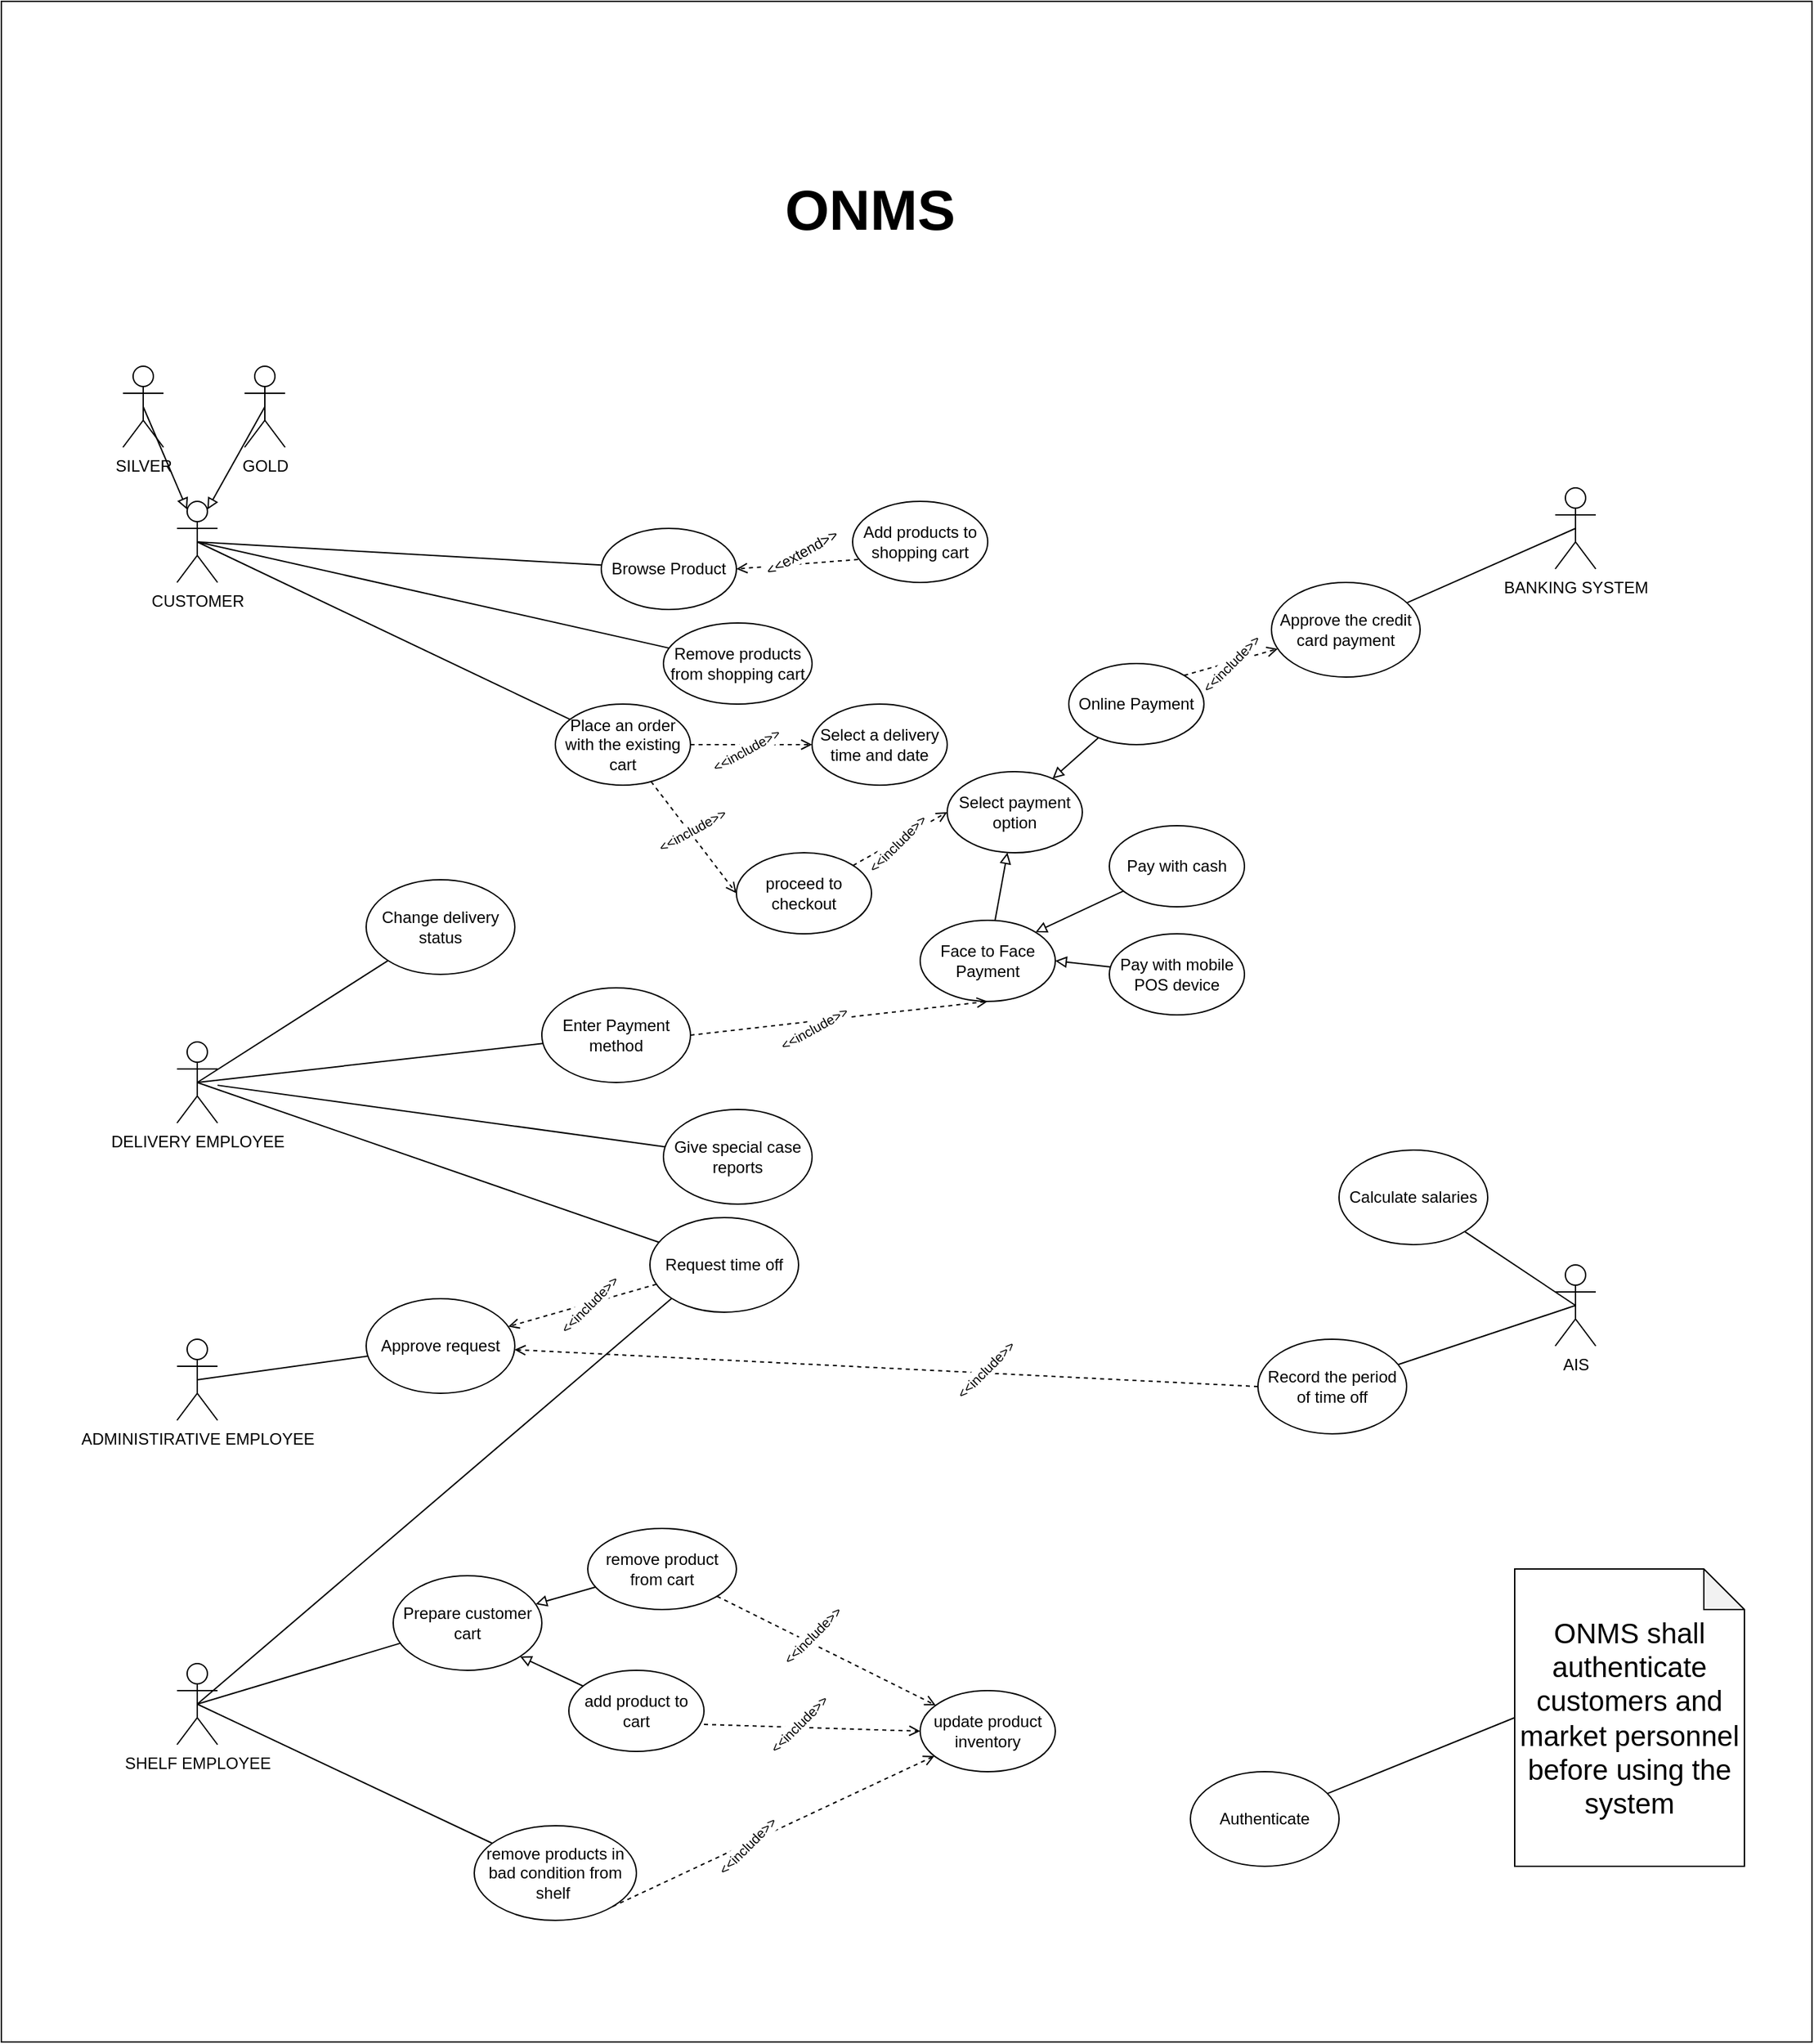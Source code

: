 <mxfile version="21.1.1" type="github">
  <diagram name="Sayfa -1" id="VlHYEeJTfce4ZR7y-VUg">
    <mxGraphModel dx="2442" dy="2175" grid="1" gridSize="10" guides="1" tooltips="1" connect="1" arrows="1" fold="1" page="1" pageScale="1" pageWidth="827" pageHeight="1169" math="0" shadow="0">
      <root>
        <mxCell id="0" />
        <mxCell id="1" parent="0" />
        <mxCell id="P8AKB918pg-EpybjRqPn-62" value="" style="rounded=0;whiteSpace=wrap;html=1;" parent="1" vertex="1">
          <mxGeometry x="-230" y="-350" width="1340" height="1510" as="geometry" />
        </mxCell>
        <mxCell id="P8AKB918pg-EpybjRqPn-3" value="&lt;div&gt;SHELF EMPLOYEE&lt;/div&gt;&lt;div&gt;&lt;br&gt;&lt;/div&gt;" style="shape=umlActor;verticalLabelPosition=bottom;verticalAlign=top;html=1;outlineConnect=0;" parent="1" vertex="1">
          <mxGeometry x="-100" y="880" width="30" height="60" as="geometry" />
        </mxCell>
        <mxCell id="P8AKB918pg-EpybjRqPn-4" value="&lt;div&gt;DELIVERY EMPLOYEE&lt;/div&gt;&lt;div&gt;&lt;br&gt;&lt;/div&gt;" style="shape=umlActor;verticalLabelPosition=bottom;verticalAlign=top;html=1;outlineConnect=0;" parent="1" vertex="1">
          <mxGeometry x="-100" y="420" width="30" height="60" as="geometry" />
        </mxCell>
        <mxCell id="P8AKB918pg-EpybjRqPn-8" value="BANKING SYSTEM" style="shape=umlActor;verticalLabelPosition=bottom;verticalAlign=top;html=1;outlineConnect=0;" parent="1" vertex="1">
          <mxGeometry x="920" y="10" width="30" height="60" as="geometry" />
        </mxCell>
        <mxCell id="P8AKB918pg-EpybjRqPn-11" value="Browse Product" style="ellipse;whiteSpace=wrap;html=1;" parent="1" vertex="1">
          <mxGeometry x="214" y="40" width="100" height="60" as="geometry" />
        </mxCell>
        <mxCell id="P8AKB918pg-EpybjRqPn-13" value="Add products to shopping cart" style="ellipse;whiteSpace=wrap;html=1;" parent="1" vertex="1">
          <mxGeometry x="400" y="20" width="100" height="60" as="geometry" />
        </mxCell>
        <mxCell id="P8AKB918pg-EpybjRqPn-15" value="Remove products from shopping cart" style="ellipse;whiteSpace=wrap;html=1;" parent="1" vertex="1">
          <mxGeometry x="260" y="110" width="110" height="60" as="geometry" />
        </mxCell>
        <mxCell id="P8AKB918pg-EpybjRqPn-19" value="" style="endArrow=none;html=1;rounded=0;exitX=0.5;exitY=0.5;exitDx=0;exitDy=0;exitPerimeter=0;" parent="1" source="P8AKB918pg-EpybjRqPn-1" target="P8AKB918pg-EpybjRqPn-11" edge="1">
          <mxGeometry width="50" height="50" relative="1" as="geometry">
            <mxPoint x="170" y="95" as="sourcePoint" />
            <mxPoint x="220" y="45" as="targetPoint" />
          </mxGeometry>
        </mxCell>
        <mxCell id="P8AKB918pg-EpybjRqPn-23" value="" style="endArrow=none;html=1;rounded=0;exitX=0.5;exitY=0.5;exitDx=0;exitDy=0;exitPerimeter=0;" parent="1" source="P8AKB918pg-EpybjRqPn-1" target="P8AKB918pg-EpybjRqPn-15" edge="1">
          <mxGeometry width="50" height="50" relative="1" as="geometry">
            <mxPoint x="160" y="210" as="sourcePoint" />
            <mxPoint x="210" y="160" as="targetPoint" />
          </mxGeometry>
        </mxCell>
        <mxCell id="P8AKB918pg-EpybjRqPn-25" value="&lt;div&gt;Place an order with the existing cart&lt;/div&gt;" style="ellipse;whiteSpace=wrap;html=1;" parent="1" vertex="1">
          <mxGeometry x="180" y="170" width="100" height="60" as="geometry" />
        </mxCell>
        <mxCell id="P8AKB918pg-EpybjRqPn-27" value="" style="endArrow=none;html=1;rounded=0;exitX=0.5;exitY=0.5;exitDx=0;exitDy=0;exitPerimeter=0;" parent="1" source="P8AKB918pg-EpybjRqPn-1" target="P8AKB918pg-EpybjRqPn-25" edge="1">
          <mxGeometry width="50" height="50" relative="1" as="geometry">
            <mxPoint x="110" y="270" as="sourcePoint" />
            <mxPoint x="160" y="220" as="targetPoint" />
          </mxGeometry>
        </mxCell>
        <mxCell id="P8AKB918pg-EpybjRqPn-29" value="Select a delivery time and date" style="ellipse;whiteSpace=wrap;html=1;" parent="1" vertex="1">
          <mxGeometry x="370" y="170" width="100" height="60" as="geometry" />
        </mxCell>
        <mxCell id="P8AKB918pg-EpybjRqPn-31" value="" style="endArrow=open;rounded=0;entryX=0;entryY=0.5;entryDx=0;entryDy=0;endFill=0;dashed=1;align=center;horizontal=1;strokeColor=default;metaEdit=0;html=1;labelBorderColor=none;" parent="1" source="P8AKB918pg-EpybjRqPn-25" target="P8AKB918pg-EpybjRqPn-29" edge="1">
          <mxGeometry width="50" height="50" relative="1" as="geometry">
            <mxPoint x="260" y="270" as="sourcePoint" />
            <mxPoint x="310" y="220" as="targetPoint" />
          </mxGeometry>
        </mxCell>
        <mxCell id="P8AKB918pg-EpybjRqPn-34" value="&lt;font style=&quot;font-size: 10px;&quot;&gt;&amp;lt;&amp;lt;include&amp;gt;&amp;gt;&lt;/font&gt;" style="edgeLabel;html=1;align=center;verticalAlign=middle;resizable=0;points=[];rotation=-29;" parent="P8AKB918pg-EpybjRqPn-31" vertex="1" connectable="0">
          <mxGeometry x="-0.234" relative="1" as="geometry">
            <mxPoint x="6" y="4" as="offset" />
          </mxGeometry>
        </mxCell>
        <mxCell id="P8AKB918pg-EpybjRqPn-37" value="proceed to checkout" style="ellipse;whiteSpace=wrap;html=1;" parent="1" vertex="1">
          <mxGeometry x="314" y="280" width="100" height="60" as="geometry" />
        </mxCell>
        <mxCell id="P8AKB918pg-EpybjRqPn-38" value="" style="endArrow=open;rounded=0;entryX=0;entryY=0.5;entryDx=0;entryDy=0;endFill=0;dashed=1;align=center;horizontal=1;strokeColor=default;metaEdit=0;html=1;labelBorderColor=none;" parent="1" source="P8AKB918pg-EpybjRqPn-25" target="P8AKB918pg-EpybjRqPn-37" edge="1">
          <mxGeometry width="50" height="50" relative="1" as="geometry">
            <mxPoint x="220" y="293" as="sourcePoint" />
            <mxPoint x="270" y="280" as="targetPoint" />
          </mxGeometry>
        </mxCell>
        <mxCell id="P8AKB918pg-EpybjRqPn-39" value="&lt;font style=&quot;font-size: 10px;&quot;&gt;&amp;lt;&amp;lt;include&amp;gt;&amp;gt;&lt;/font&gt;" style="edgeLabel;html=1;align=center;verticalAlign=middle;resizable=0;points=[];rotation=-29;" parent="P8AKB918pg-EpybjRqPn-38" vertex="1" connectable="0">
          <mxGeometry x="-0.234" relative="1" as="geometry">
            <mxPoint x="6" y="4" as="offset" />
          </mxGeometry>
        </mxCell>
        <mxCell id="P8AKB918pg-EpybjRqPn-41" value="" style="endArrow=open;rounded=0;entryX=1;entryY=0.5;entryDx=0;entryDy=0;endFill=0;dashed=1;align=center;horizontal=1;strokeColor=default;metaEdit=0;html=1;labelBorderColor=none;exitX=0.04;exitY=0.717;exitDx=0;exitDy=0;exitPerimeter=0;" parent="1" source="P8AKB918pg-EpybjRqPn-13" target="P8AKB918pg-EpybjRqPn-11" edge="1">
          <mxGeometry width="50" height="50" relative="1" as="geometry">
            <mxPoint x="360" y="90" as="sourcePoint" />
            <mxPoint x="450" y="90" as="targetPoint" />
          </mxGeometry>
        </mxCell>
        <mxCell id="P8AKB918pg-EpybjRqPn-42" value="&amp;lt;&amp;lt;extend&amp;gt;&amp;gt;" style="edgeLabel;html=1;align=center;verticalAlign=middle;resizable=0;points=[];rotation=-29;" parent="P8AKB918pg-EpybjRqPn-41" vertex="1" connectable="0">
          <mxGeometry x="-0.234" relative="1" as="geometry">
            <mxPoint x="-8" y="-8" as="offset" />
          </mxGeometry>
        </mxCell>
        <mxCell id="P8AKB918pg-EpybjRqPn-44" value="Select payment option" style="ellipse;whiteSpace=wrap;html=1;" parent="1" vertex="1">
          <mxGeometry x="470" y="220" width="100" height="60" as="geometry" />
        </mxCell>
        <mxCell id="P8AKB918pg-EpybjRqPn-45" value="" style="endArrow=open;rounded=0;entryX=0;entryY=0.5;entryDx=0;entryDy=0;endFill=0;dashed=1;align=center;horizontal=1;strokeColor=default;metaEdit=0;html=1;labelBorderColor=none;" parent="1" source="P8AKB918pg-EpybjRqPn-37" target="P8AKB918pg-EpybjRqPn-44" edge="1">
          <mxGeometry width="50" height="50" relative="1" as="geometry">
            <mxPoint x="450" y="350" as="sourcePoint" />
            <mxPoint x="444" y="330" as="targetPoint" />
          </mxGeometry>
        </mxCell>
        <mxCell id="P8AKB918pg-EpybjRqPn-46" value="&lt;font style=&quot;font-size: 10px;&quot;&gt;&amp;lt;&amp;lt;include&amp;gt;&amp;gt;&lt;/font&gt;" style="edgeLabel;html=1;align=center;verticalAlign=middle;resizable=0;points=[];rotation=-45;" parent="P8AKB918pg-EpybjRqPn-45" vertex="1" connectable="0">
          <mxGeometry x="-0.234" relative="1" as="geometry">
            <mxPoint x="6" y="-1" as="offset" />
          </mxGeometry>
        </mxCell>
        <mxCell id="P8AKB918pg-EpybjRqPn-47" value="Online Payment" style="ellipse;whiteSpace=wrap;html=1;" parent="1" vertex="1">
          <mxGeometry x="560" y="140" width="100" height="60" as="geometry" />
        </mxCell>
        <mxCell id="P8AKB918pg-EpybjRqPn-48" value="" style="endArrow=block;html=1;rounded=0;endFill=0;" parent="1" source="P8AKB918pg-EpybjRqPn-47" target="P8AKB918pg-EpybjRqPn-44" edge="1">
          <mxGeometry width="50" height="50" relative="1" as="geometry">
            <mxPoint x="410" y="340" as="sourcePoint" />
            <mxPoint x="460" y="290" as="targetPoint" />
          </mxGeometry>
        </mxCell>
        <mxCell id="P8AKB918pg-EpybjRqPn-49" value="Face to Face Payment" style="ellipse;whiteSpace=wrap;html=1;" parent="1" vertex="1">
          <mxGeometry x="450" y="330" width="100" height="60" as="geometry" />
        </mxCell>
        <mxCell id="P8AKB918pg-EpybjRqPn-50" value="" style="endArrow=block;html=1;rounded=0;endFill=0;" parent="1" source="P8AKB918pg-EpybjRqPn-49" target="P8AKB918pg-EpybjRqPn-44" edge="1">
          <mxGeometry width="50" height="50" relative="1" as="geometry">
            <mxPoint x="553.74" y="160" as="sourcePoint" />
            <mxPoint x="550.003" y="191.969" as="targetPoint" />
          </mxGeometry>
        </mxCell>
        <mxCell id="P8AKB918pg-EpybjRqPn-53" value="Pay with mobile POS device" style="ellipse;whiteSpace=wrap;html=1;" parent="1" vertex="1">
          <mxGeometry x="590" y="340" width="100" height="60" as="geometry" />
        </mxCell>
        <mxCell id="P8AKB918pg-EpybjRqPn-54" value="" style="endArrow=block;html=1;rounded=0;endFill=0;entryX=1;entryY=0.5;entryDx=0;entryDy=0;" parent="1" source="P8AKB918pg-EpybjRqPn-53" target="P8AKB918pg-EpybjRqPn-49" edge="1">
          <mxGeometry width="50" height="50" relative="1" as="geometry">
            <mxPoint x="563.74" y="170" as="sourcePoint" />
            <mxPoint x="530" y="290" as="targetPoint" />
          </mxGeometry>
        </mxCell>
        <mxCell id="P8AKB918pg-EpybjRqPn-55" value="Pay with cash" style="ellipse;whiteSpace=wrap;html=1;" parent="1" vertex="1">
          <mxGeometry x="590" y="260" width="100" height="60" as="geometry" />
        </mxCell>
        <mxCell id="P8AKB918pg-EpybjRqPn-56" value="" style="endArrow=block;html=1;rounded=0;endFill=0;entryX=1;entryY=0;entryDx=0;entryDy=0;" parent="1" source="P8AKB918pg-EpybjRqPn-55" target="P8AKB918pg-EpybjRqPn-49" edge="1">
          <mxGeometry width="50" height="50" relative="1" as="geometry">
            <mxPoint x="573.74" y="180" as="sourcePoint" />
            <mxPoint x="540" y="300" as="targetPoint" />
          </mxGeometry>
        </mxCell>
        <mxCell id="P8AKB918pg-EpybjRqPn-61" value="AIS" style="shape=umlActor;verticalLabelPosition=bottom;verticalAlign=top;html=1;outlineConnect=0;" parent="1" vertex="1">
          <mxGeometry x="920" y="585" width="30" height="60" as="geometry" />
        </mxCell>
        <mxCell id="P8AKB918pg-EpybjRqPn-67" value="&lt;font style=&quot;font-size: 42px;&quot;&gt;&lt;b&gt;ONMS&lt;/b&gt;&lt;/font&gt;" style="text;html=1;strokeColor=none;fillColor=none;align=center;verticalAlign=middle;whiteSpace=wrap;rounded=0;" parent="1" vertex="1">
          <mxGeometry x="300" y="-220" width="226" height="50" as="geometry" />
        </mxCell>
        <mxCell id="P8AKB918pg-EpybjRqPn-69" value="Prepare customer cart" style="ellipse;whiteSpace=wrap;html=1;" parent="1" vertex="1">
          <mxGeometry x="60" y="815" width="110" height="70" as="geometry" />
        </mxCell>
        <mxCell id="P8AKB918pg-EpybjRqPn-70" value="" style="endArrow=none;html=1;rounded=0;exitX=0.5;exitY=0.5;exitDx=0;exitDy=0;exitPerimeter=0;" parent="1" source="P8AKB918pg-EpybjRqPn-3" target="P8AKB918pg-EpybjRqPn-69" edge="1">
          <mxGeometry width="50" height="50" relative="1" as="geometry">
            <mxPoint x="89" y="630" as="sourcePoint" />
            <mxPoint x="194" y="780" as="targetPoint" />
          </mxGeometry>
        </mxCell>
        <mxCell id="P8AKB918pg-EpybjRqPn-71" value="remove product from cart" style="ellipse;whiteSpace=wrap;html=1;" parent="1" vertex="1">
          <mxGeometry x="204" y="780" width="110" height="60" as="geometry" />
        </mxCell>
        <mxCell id="P8AKB918pg-EpybjRqPn-72" value="" style="endArrow=block;html=1;rounded=0;endFill=0;" parent="1" source="P8AKB918pg-EpybjRqPn-71" target="P8AKB918pg-EpybjRqPn-69" edge="1">
          <mxGeometry width="50" height="50" relative="1" as="geometry">
            <mxPoint x="363.74" y="430" as="sourcePoint" />
            <mxPoint x="230.0" y="625" as="targetPoint" />
          </mxGeometry>
        </mxCell>
        <mxCell id="P8AKB918pg-EpybjRqPn-74" value="add product  to cart" style="ellipse;whiteSpace=wrap;html=1;" parent="1" vertex="1">
          <mxGeometry x="190" y="885" width="100" height="60" as="geometry" />
        </mxCell>
        <mxCell id="P8AKB918pg-EpybjRqPn-75" value="" style="endArrow=block;html=1;rounded=0;endFill=0;entryX=1;entryY=1;entryDx=0;entryDy=0;" parent="1" source="P8AKB918pg-EpybjRqPn-74" target="P8AKB918pg-EpybjRqPn-69" edge="1">
          <mxGeometry width="50" height="50" relative="1" as="geometry">
            <mxPoint x="347.46" y="540" as="sourcePoint" />
            <mxPoint x="220.002" y="719.182" as="targetPoint" />
          </mxGeometry>
        </mxCell>
        <mxCell id="P8AKB918pg-EpybjRqPn-82" value="update product inventory " style="ellipse;whiteSpace=wrap;html=1;" parent="1" vertex="1">
          <mxGeometry x="450" y="900" width="100" height="60" as="geometry" />
        </mxCell>
        <mxCell id="P8AKB918pg-EpybjRqPn-83" value="" style="endArrow=open;rounded=0;entryX=0;entryY=0.5;entryDx=0;entryDy=0;endFill=0;dashed=1;align=center;horizontal=1;strokeColor=default;metaEdit=0;html=1;labelBorderColor=none;exitX=1;exitY=0.667;exitDx=0;exitDy=0;exitPerimeter=0;" parent="1" source="P8AKB918pg-EpybjRqPn-74" target="P8AKB918pg-EpybjRqPn-82" edge="1">
          <mxGeometry width="50" height="50" relative="1" as="geometry">
            <mxPoint x="332.5" y="700" as="sourcePoint" />
            <mxPoint x="351.5" y="753" as="targetPoint" />
          </mxGeometry>
        </mxCell>
        <mxCell id="P8AKB918pg-EpybjRqPn-84" value="&lt;font style=&quot;font-size: 10px;&quot;&gt;&amp;lt;&amp;lt;include&amp;gt;&amp;gt;&lt;/font&gt;" style="edgeLabel;html=1;align=center;verticalAlign=middle;resizable=0;points=[];rotation=-45;" parent="P8AKB918pg-EpybjRqPn-83" vertex="1" connectable="0">
          <mxGeometry x="-0.234" relative="1" as="geometry">
            <mxPoint x="8" y="-2" as="offset" />
          </mxGeometry>
        </mxCell>
        <mxCell id="P8AKB918pg-EpybjRqPn-87" value="" style="endArrow=open;rounded=0;endFill=0;dashed=1;align=center;horizontal=1;strokeColor=default;metaEdit=0;html=1;labelBorderColor=none;" parent="1" source="P8AKB918pg-EpybjRqPn-71" target="P8AKB918pg-EpybjRqPn-82" edge="1">
          <mxGeometry width="50" height="50" relative="1" as="geometry">
            <mxPoint x="320" y="730" as="sourcePoint" />
            <mxPoint x="390" y="650" as="targetPoint" />
          </mxGeometry>
        </mxCell>
        <mxCell id="P8AKB918pg-EpybjRqPn-88" value="&lt;font style=&quot;font-size: 10px;&quot;&gt;&amp;lt;&amp;lt;include&amp;gt;&amp;gt;&lt;/font&gt;" style="edgeLabel;html=1;align=center;verticalAlign=middle;resizable=0;points=[];rotation=-45;" parent="P8AKB918pg-EpybjRqPn-87" vertex="1" connectable="0">
          <mxGeometry x="-0.234" relative="1" as="geometry">
            <mxPoint x="8" y="-2" as="offset" />
          </mxGeometry>
        </mxCell>
        <mxCell id="P8AKB918pg-EpybjRqPn-89" value="remove products in bad condition from shelf&amp;nbsp; " style="ellipse;whiteSpace=wrap;html=1;" parent="1" vertex="1">
          <mxGeometry x="120" y="1000" width="120" height="70" as="geometry" />
        </mxCell>
        <mxCell id="P8AKB918pg-EpybjRqPn-90" value="" style="endArrow=none;html=1;rounded=0;exitX=0.5;exitY=0.5;exitDx=0;exitDy=0;exitPerimeter=0;" parent="1" source="P8AKB918pg-EpybjRqPn-3" target="P8AKB918pg-EpybjRqPn-89" edge="1">
          <mxGeometry width="50" height="50" relative="1" as="geometry">
            <mxPoint x="25" y="700" as="sourcePoint" />
            <mxPoint x="360" y="760" as="targetPoint" />
          </mxGeometry>
        </mxCell>
        <mxCell id="P8AKB918pg-EpybjRqPn-91" value="" style="endArrow=open;rounded=0;endFill=0;dashed=1;align=center;horizontal=1;strokeColor=default;metaEdit=0;html=1;labelBorderColor=none;exitX=1;exitY=1;exitDx=0;exitDy=0;" parent="1" source="P8AKB918pg-EpybjRqPn-89" target="P8AKB918pg-EpybjRqPn-82" edge="1">
          <mxGeometry width="50" height="50" relative="1" as="geometry">
            <mxPoint x="414" y="600" as="sourcePoint" />
            <mxPoint x="471" y="629" as="targetPoint" />
          </mxGeometry>
        </mxCell>
        <mxCell id="P8AKB918pg-EpybjRqPn-92" value="&lt;font style=&quot;font-size: 10px;&quot;&gt;&amp;lt;&amp;lt;include&amp;gt;&amp;gt;&lt;/font&gt;" style="edgeLabel;html=1;align=center;verticalAlign=middle;resizable=0;points=[];rotation=-45;" parent="P8AKB918pg-EpybjRqPn-91" vertex="1" connectable="0">
          <mxGeometry x="-0.234" relative="1" as="geometry">
            <mxPoint x="8" y="-2" as="offset" />
          </mxGeometry>
        </mxCell>
        <mxCell id="vxGiILUZpj_sUYO8Ghyd-1" value="Change delivery status" style="ellipse;whiteSpace=wrap;html=1;" vertex="1" parent="1">
          <mxGeometry x="40" y="300" width="110" height="70" as="geometry" />
        </mxCell>
        <mxCell id="vxGiILUZpj_sUYO8Ghyd-2" value="" style="endArrow=none;html=1;rounded=0;exitX=0.5;exitY=0.5;exitDx=0;exitDy=0;exitPerimeter=0;" edge="1" parent="1" target="vxGiILUZpj_sUYO8Ghyd-1" source="P8AKB918pg-EpybjRqPn-4">
          <mxGeometry width="50" height="50" relative="1" as="geometry">
            <mxPoint x="79" y="450" as="sourcePoint" />
            <mxPoint x="258" y="500" as="targetPoint" />
          </mxGeometry>
        </mxCell>
        <mxCell id="vxGiILUZpj_sUYO8Ghyd-3" value="Enter Payment method" style="ellipse;whiteSpace=wrap;html=1;" vertex="1" parent="1">
          <mxGeometry x="170" y="380" width="110" height="70" as="geometry" />
        </mxCell>
        <mxCell id="vxGiILUZpj_sUYO8Ghyd-4" value="" style="endArrow=none;html=1;rounded=0;exitX=0.5;exitY=0.5;exitDx=0;exitDy=0;exitPerimeter=0;" edge="1" parent="1" target="vxGiILUZpj_sUYO8Ghyd-3" source="P8AKB918pg-EpybjRqPn-4">
          <mxGeometry width="50" height="50" relative="1" as="geometry">
            <mxPoint x="-70" y="470" as="sourcePoint" />
            <mxPoint x="274" y="520" as="targetPoint" />
          </mxGeometry>
        </mxCell>
        <mxCell id="vxGiILUZpj_sUYO8Ghyd-7" value="" style="endArrow=open;rounded=0;entryX=0.5;entryY=1;entryDx=0;entryDy=0;endFill=0;dashed=1;align=center;horizontal=1;strokeColor=default;metaEdit=0;html=1;labelBorderColor=none;exitX=1;exitY=0.5;exitDx=0;exitDy=0;" edge="1" parent="1" source="vxGiILUZpj_sUYO8Ghyd-3" target="P8AKB918pg-EpybjRqPn-49">
          <mxGeometry width="50" height="50" relative="1" as="geometry">
            <mxPoint x="360" y="440" as="sourcePoint" />
            <mxPoint x="423" y="523" as="targetPoint" />
          </mxGeometry>
        </mxCell>
        <mxCell id="vxGiILUZpj_sUYO8Ghyd-8" value="&lt;font style=&quot;font-size: 10px;&quot;&gt;&amp;lt;&amp;lt;include&amp;gt;&amp;gt;&lt;/font&gt;" style="edgeLabel;html=1;align=center;verticalAlign=middle;resizable=0;points=[];rotation=-29;" vertex="1" connectable="0" parent="vxGiILUZpj_sUYO8Ghyd-7">
          <mxGeometry x="-0.234" relative="1" as="geometry">
            <mxPoint x="6" y="4" as="offset" />
          </mxGeometry>
        </mxCell>
        <mxCell id="vxGiILUZpj_sUYO8Ghyd-12" value="Give special case reports" style="ellipse;whiteSpace=wrap;html=1;" vertex="1" parent="1">
          <mxGeometry x="260" y="470" width="110" height="70" as="geometry" />
        </mxCell>
        <mxCell id="vxGiILUZpj_sUYO8Ghyd-13" value="" style="endArrow=none;html=1;rounded=0;" edge="1" parent="1" target="vxGiILUZpj_sUYO8Ghyd-12" source="P8AKB918pg-EpybjRqPn-4">
          <mxGeometry width="50" height="50" relative="1" as="geometry">
            <mxPoint x="62.5" y="453.003" as="sourcePoint" />
            <mxPoint x="371.5" y="430" as="targetPoint" />
          </mxGeometry>
        </mxCell>
        <mxCell id="vxGiILUZpj_sUYO8Ghyd-14" value="Approve the credit card payment" style="ellipse;whiteSpace=wrap;html=1;" vertex="1" parent="1">
          <mxGeometry x="710" y="80" width="110" height="70" as="geometry" />
        </mxCell>
        <mxCell id="vxGiILUZpj_sUYO8Ghyd-15" value="" style="endArrow=none;html=1;rounded=0;exitX=0.5;exitY=0.5;exitDx=0;exitDy=0;exitPerimeter=0;" edge="1" parent="1" target="vxGiILUZpj_sUYO8Ghyd-14" source="P8AKB918pg-EpybjRqPn-8">
          <mxGeometry width="50" height="50" relative="1" as="geometry">
            <mxPoint x="990" y="80.789" as="sourcePoint" />
            <mxPoint x="814" y="30" as="targetPoint" />
          </mxGeometry>
        </mxCell>
        <mxCell id="vxGiILUZpj_sUYO8Ghyd-16" value="" style="endArrow=open;rounded=0;endFill=0;dashed=1;align=center;horizontal=1;strokeColor=default;metaEdit=0;html=1;labelBorderColor=none;exitX=1;exitY=0;exitDx=0;exitDy=0;" edge="1" parent="1" source="P8AKB918pg-EpybjRqPn-47" target="vxGiILUZpj_sUYO8Ghyd-14">
          <mxGeometry width="50" height="50" relative="1" as="geometry">
            <mxPoint x="650" y="134.5" as="sourcePoint" />
            <mxPoint x="720" y="95.5" as="targetPoint" />
          </mxGeometry>
        </mxCell>
        <mxCell id="vxGiILUZpj_sUYO8Ghyd-17" value="&lt;font style=&quot;font-size: 10px;&quot;&gt;&amp;lt;&amp;lt;include&amp;gt;&amp;gt;&lt;/font&gt;" style="edgeLabel;html=1;align=center;verticalAlign=middle;resizable=0;points=[];rotation=-45;" vertex="1" connectable="0" parent="vxGiILUZpj_sUYO8Ghyd-16">
          <mxGeometry x="-0.234" relative="1" as="geometry">
            <mxPoint x="8" y="-1" as="offset" />
          </mxGeometry>
        </mxCell>
        <mxCell id="vxGiILUZpj_sUYO8Ghyd-36" value="Calculate salaries" style="ellipse;whiteSpace=wrap;html=1;" vertex="1" parent="1">
          <mxGeometry x="760" y="500" width="110" height="70" as="geometry" />
        </mxCell>
        <mxCell id="vxGiILUZpj_sUYO8Ghyd-37" value="" style="endArrow=none;html=1;rounded=0;exitX=0.5;exitY=0.5;exitDx=0;exitDy=0;exitPerimeter=0;" edge="1" parent="1" target="vxGiILUZpj_sUYO8Ghyd-36" source="P8AKB918pg-EpybjRqPn-61">
          <mxGeometry width="50" height="50" relative="1" as="geometry">
            <mxPoint x="540" y="660" as="sourcePoint" />
            <mxPoint x="749" y="550" as="targetPoint" />
          </mxGeometry>
        </mxCell>
        <mxCell id="vxGiILUZpj_sUYO8Ghyd-38" value="Request time off" style="ellipse;whiteSpace=wrap;html=1;" vertex="1" parent="1">
          <mxGeometry x="250" y="550" width="110" height="70" as="geometry" />
        </mxCell>
        <mxCell id="vxGiILUZpj_sUYO8Ghyd-39" value="" style="endArrow=none;html=1;rounded=0;exitX=0.5;exitY=0.5;exitDx=0;exitDy=0;exitPerimeter=0;" edge="1" parent="1" target="vxGiILUZpj_sUYO8Ghyd-38" source="P8AKB918pg-EpybjRqPn-4">
          <mxGeometry width="50" height="50" relative="1" as="geometry">
            <mxPoint x="150" y="550" as="sourcePoint" />
            <mxPoint x="491.5" y="527" as="targetPoint" />
          </mxGeometry>
        </mxCell>
        <mxCell id="vxGiILUZpj_sUYO8Ghyd-40" value="" style="endArrow=none;html=1;rounded=0;exitX=0;exitY=1;exitDx=0;exitDy=0;entryX=0.5;entryY=0.5;entryDx=0;entryDy=0;entryPerimeter=0;" edge="1" parent="1" source="vxGiILUZpj_sUYO8Ghyd-38" target="P8AKB918pg-EpybjRqPn-3">
          <mxGeometry width="50" height="50" relative="1" as="geometry">
            <mxPoint x="30" y="805" as="sourcePoint" />
            <mxPoint x="-190" y="830" as="targetPoint" />
          </mxGeometry>
        </mxCell>
        <mxCell id="vxGiILUZpj_sUYO8Ghyd-49" value="Record the period of time off" style="ellipse;whiteSpace=wrap;html=1;" vertex="1" parent="1">
          <mxGeometry x="700" y="640" width="110" height="70" as="geometry" />
        </mxCell>
        <mxCell id="vxGiILUZpj_sUYO8Ghyd-50" value="" style="endArrow=none;html=1;rounded=0;exitX=0.5;exitY=0.5;exitDx=0;exitDy=0;exitPerimeter=0;" edge="1" parent="1" target="vxGiILUZpj_sUYO8Ghyd-49" source="P8AKB918pg-EpybjRqPn-61">
          <mxGeometry width="50" height="50" relative="1" as="geometry">
            <mxPoint x="875" y="755" as="sourcePoint" />
            <mxPoint x="689" y="690" as="targetPoint" />
          </mxGeometry>
        </mxCell>
        <mxCell id="vxGiILUZpj_sUYO8Ghyd-52" value="&lt;div&gt;ADMINISTIRATIVE EMPLOYEE&lt;/div&gt;&lt;div&gt;&lt;br&gt;&lt;/div&gt;" style="shape=umlActor;verticalLabelPosition=bottom;verticalAlign=top;html=1;outlineConnect=0;" vertex="1" parent="1">
          <mxGeometry x="-100" y="640" width="30" height="60" as="geometry" />
        </mxCell>
        <mxCell id="vxGiILUZpj_sUYO8Ghyd-53" value="Approve request" style="ellipse;whiteSpace=wrap;html=1;" vertex="1" parent="1">
          <mxGeometry x="40" y="610" width="110" height="70" as="geometry" />
        </mxCell>
        <mxCell id="vxGiILUZpj_sUYO8Ghyd-54" value="" style="endArrow=none;html=1;rounded=0;exitX=0.5;exitY=0.5;exitDx=0;exitDy=0;exitPerimeter=0;" edge="1" parent="1" source="vxGiILUZpj_sUYO8Ghyd-52" target="vxGiILUZpj_sUYO8Ghyd-53">
          <mxGeometry width="50" height="50" relative="1" as="geometry">
            <mxPoint x="-39" y="635.0" as="sourcePoint" />
            <mxPoint x="311.5" y="522" as="targetPoint" />
          </mxGeometry>
        </mxCell>
        <mxCell id="vxGiILUZpj_sUYO8Ghyd-55" value="" style="endArrow=open;rounded=0;endFill=0;dashed=1;align=center;horizontal=1;strokeColor=default;metaEdit=0;html=1;labelBorderColor=none;" edge="1" parent="1" target="vxGiILUZpj_sUYO8Ghyd-53" source="vxGiILUZpj_sUYO8Ghyd-38">
          <mxGeometry width="50" height="50" relative="1" as="geometry">
            <mxPoint x="150" y="550" as="sourcePoint" />
            <mxPoint x="159.998" y="642.626" as="targetPoint" />
          </mxGeometry>
        </mxCell>
        <mxCell id="vxGiILUZpj_sUYO8Ghyd-56" value="&lt;font style=&quot;font-size: 10px;&quot;&gt;&amp;lt;&amp;lt;include&amp;gt;&amp;gt;&lt;/font&gt;" style="edgeLabel;html=1;align=center;verticalAlign=middle;resizable=0;points=[];rotation=-45;" vertex="1" connectable="0" parent="vxGiILUZpj_sUYO8Ghyd-55">
          <mxGeometry x="-0.234" relative="1" as="geometry">
            <mxPoint x="-8" y="3" as="offset" />
          </mxGeometry>
        </mxCell>
        <mxCell id="vxGiILUZpj_sUYO8Ghyd-60" value="" style="endArrow=open;rounded=0;endFill=0;dashed=1;align=center;horizontal=1;strokeColor=default;metaEdit=0;html=1;labelBorderColor=none;exitX=0;exitY=0.5;exitDx=0;exitDy=0;" edge="1" parent="1" source="vxGiILUZpj_sUYO8Ghyd-49" target="vxGiILUZpj_sUYO8Ghyd-53">
          <mxGeometry width="50" height="50" relative="1" as="geometry">
            <mxPoint x="350" y="700" as="sourcePoint" />
            <mxPoint x="512" y="781" as="targetPoint" />
          </mxGeometry>
        </mxCell>
        <mxCell id="vxGiILUZpj_sUYO8Ghyd-61" value="&lt;font style=&quot;font-size: 10px;&quot;&gt;&amp;lt;&amp;lt;include&amp;gt;&amp;gt;&lt;/font&gt;" style="edgeLabel;html=1;align=center;verticalAlign=middle;resizable=0;points=[];rotation=-45;" vertex="1" connectable="0" parent="vxGiILUZpj_sUYO8Ghyd-60">
          <mxGeometry x="-0.234" relative="1" as="geometry">
            <mxPoint x="8" y="-2" as="offset" />
          </mxGeometry>
        </mxCell>
        <mxCell id="vxGiILUZpj_sUYO8Ghyd-62" value="GOLD" style="shape=umlActor;verticalLabelPosition=bottom;verticalAlign=top;html=1;outlineConnect=0;" vertex="1" parent="1">
          <mxGeometry x="-50" y="-80" width="30" height="60" as="geometry" />
        </mxCell>
        <mxCell id="vxGiILUZpj_sUYO8Ghyd-63" value="SILVER" style="shape=umlActor;verticalLabelPosition=bottom;verticalAlign=top;html=1;outlineConnect=0;" vertex="1" parent="1">
          <mxGeometry x="-140" y="-80" width="30" height="60" as="geometry" />
        </mxCell>
        <mxCell id="vxGiILUZpj_sUYO8Ghyd-64" value="" style="endArrow=block;html=1;rounded=0;endFill=0;exitX=0.5;exitY=0.5;exitDx=0;exitDy=0;exitPerimeter=0;entryX=0.75;entryY=0.1;entryDx=0;entryDy=0;entryPerimeter=0;" edge="1" parent="1" source="vxGiILUZpj_sUYO8Ghyd-62" target="P8AKB918pg-EpybjRqPn-1">
          <mxGeometry width="50" height="50" relative="1" as="geometry">
            <mxPoint x="14" y="150" as="sourcePoint" />
            <mxPoint y="130" as="targetPoint" />
          </mxGeometry>
        </mxCell>
        <mxCell id="vxGiILUZpj_sUYO8Ghyd-65" value="" style="endArrow=block;html=1;rounded=0;endFill=0;exitX=0.5;exitY=0.5;exitDx=0;exitDy=0;exitPerimeter=0;entryX=0.25;entryY=0.1;entryDx=0;entryDy=0;entryPerimeter=0;" edge="1" parent="1" source="vxGiILUZpj_sUYO8Ghyd-63" target="P8AKB918pg-EpybjRqPn-1">
          <mxGeometry width="50" height="50" relative="1" as="geometry">
            <mxPoint x="35" y="190" as="sourcePoint" />
            <mxPoint x="-35" y="20" as="targetPoint" />
          </mxGeometry>
        </mxCell>
        <mxCell id="P8AKB918pg-EpybjRqPn-1" value="&lt;div&gt;CUSTOMER&lt;/div&gt;&lt;div&gt;&lt;br&gt;&lt;/div&gt;" style="shape=umlActor;verticalLabelPosition=bottom;verticalAlign=top;html=1;outlineConnect=0;" parent="1" vertex="1">
          <mxGeometry x="-100" y="20" width="30" height="60" as="geometry" />
        </mxCell>
        <mxCell id="vxGiILUZpj_sUYO8Ghyd-69" value="&lt;font style=&quot;font-size: 21px;&quot;&gt;ONMS shall authenticate customers and market personnel before using the system&lt;br&gt;&lt;/font&gt;" style="shape=note;whiteSpace=wrap;html=1;backgroundOutline=1;darkOpacity=0.05;" vertex="1" parent="1">
          <mxGeometry x="890" y="810" width="170" height="220" as="geometry" />
        </mxCell>
        <mxCell id="vxGiILUZpj_sUYO8Ghyd-70" value="Authenticate" style="ellipse;whiteSpace=wrap;html=1;" vertex="1" parent="1">
          <mxGeometry x="650" y="960" width="110" height="70" as="geometry" />
        </mxCell>
        <mxCell id="vxGiILUZpj_sUYO8Ghyd-71" value="" style="endArrow=none;html=1;rounded=0;exitX=0;exitY=0.5;exitDx=0;exitDy=0;exitPerimeter=0;" edge="1" parent="1" target="vxGiILUZpj_sUYO8Ghyd-70" source="vxGiILUZpj_sUYO8Ghyd-69">
          <mxGeometry width="50" height="50" relative="1" as="geometry">
            <mxPoint x="910" y="999" as="sourcePoint" />
            <mxPoint x="639" y="1010" as="targetPoint" />
          </mxGeometry>
        </mxCell>
      </root>
    </mxGraphModel>
  </diagram>
</mxfile>
